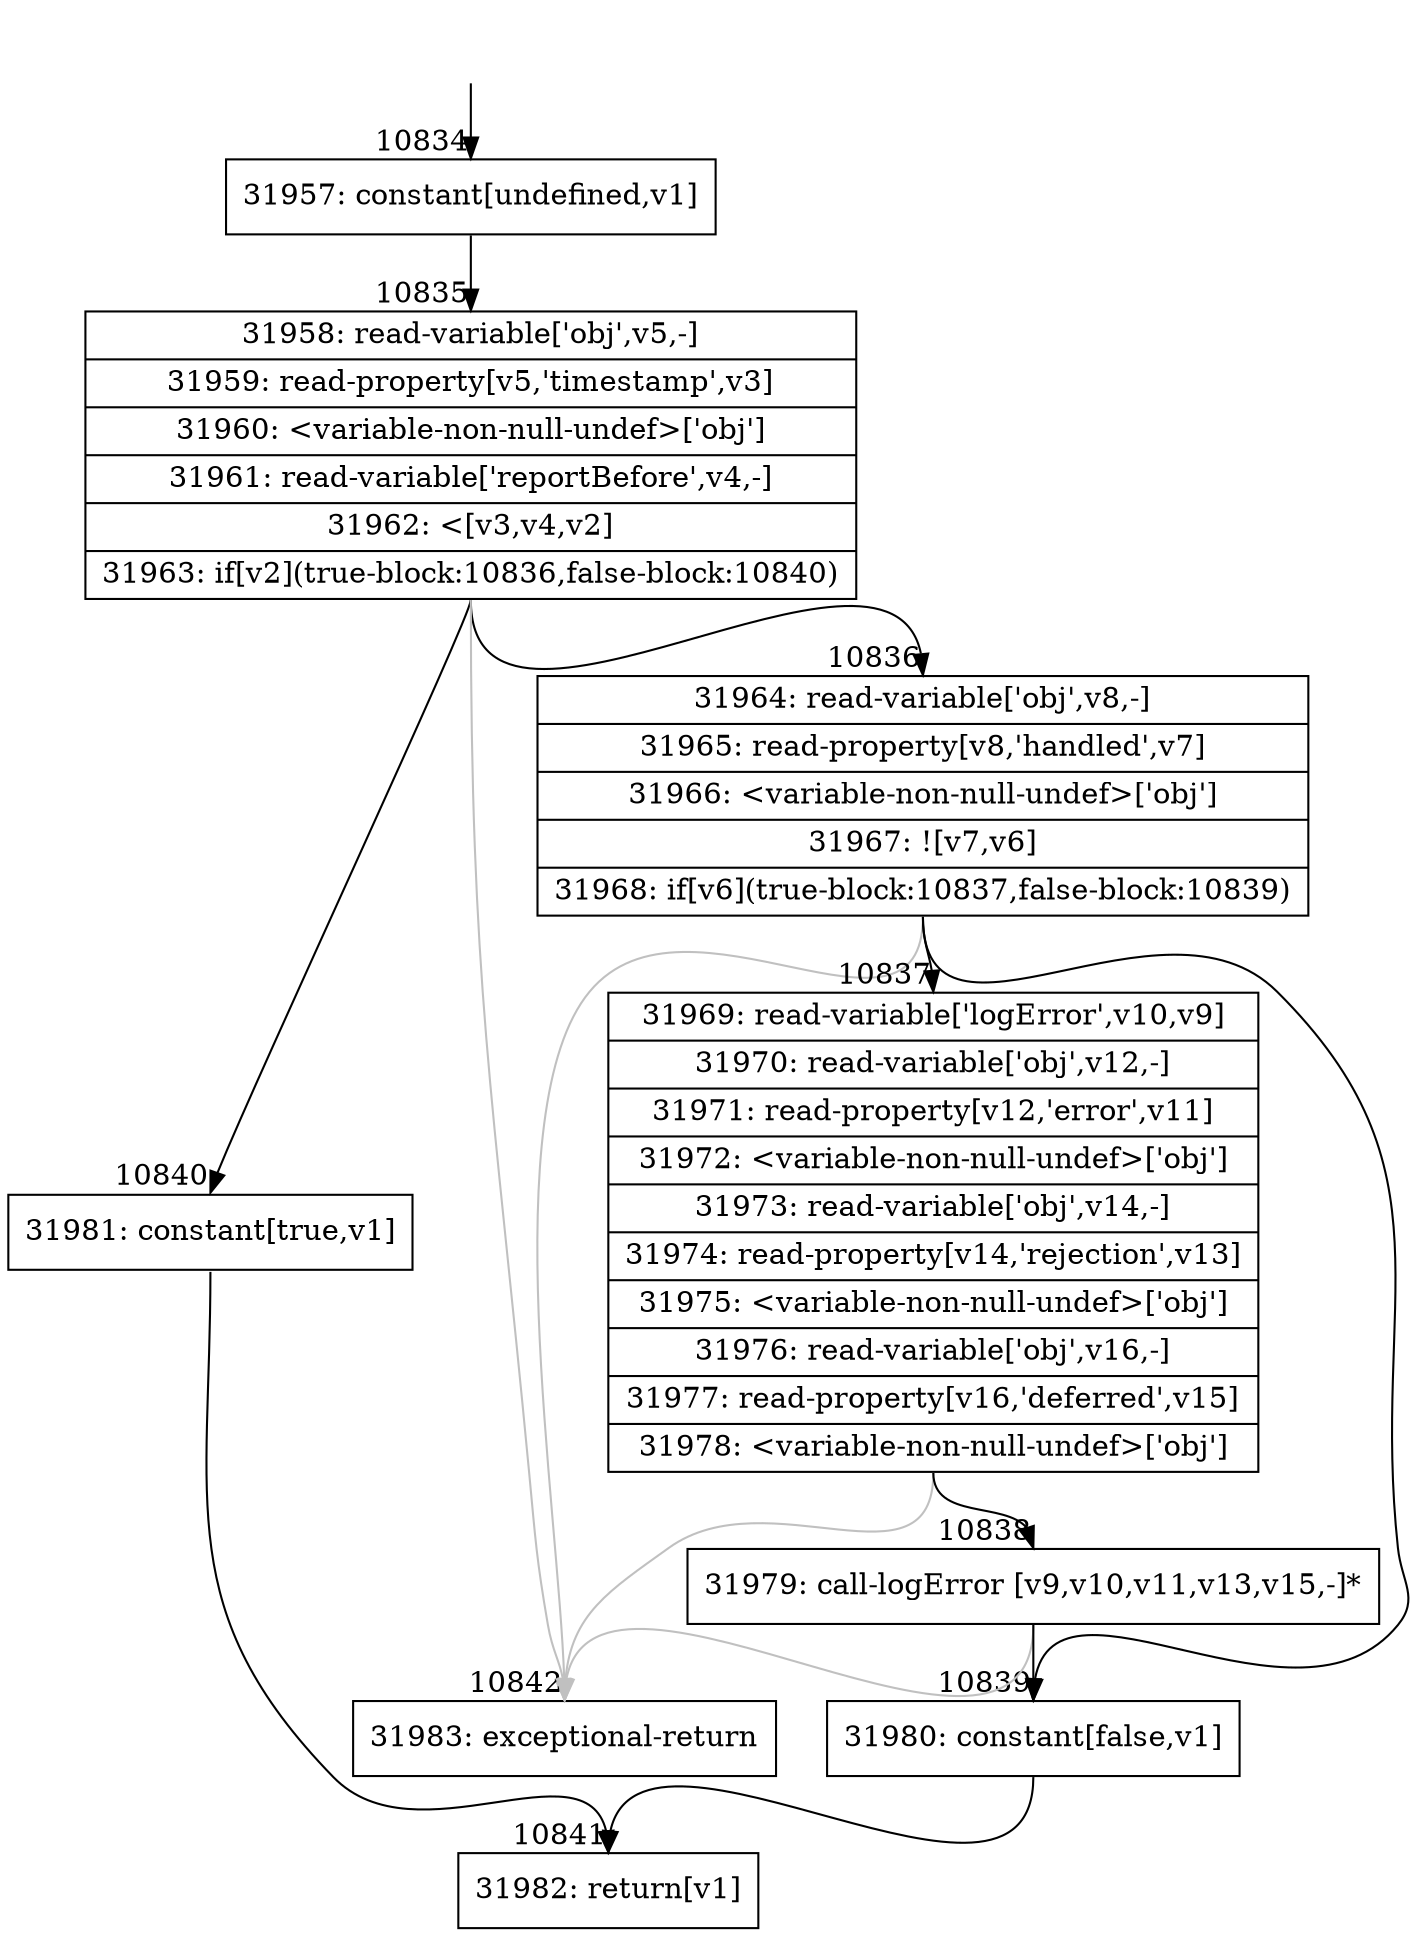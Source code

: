 digraph {
rankdir="TD"
BB_entry795[shape=none,label=""];
BB_entry795 -> BB10834 [tailport=s, headport=n, headlabel="    10834"]
BB10834 [shape=record label="{31957: constant[undefined,v1]}" ] 
BB10834 -> BB10835 [tailport=s, headport=n, headlabel="      10835"]
BB10835 [shape=record label="{31958: read-variable['obj',v5,-]|31959: read-property[v5,'timestamp',v3]|31960: \<variable-non-null-undef\>['obj']|31961: read-variable['reportBefore',v4,-]|31962: \<[v3,v4,v2]|31963: if[v2](true-block:10836,false-block:10840)}" ] 
BB10835 -> BB10836 [tailport=s, headport=n, headlabel="      10836"]
BB10835 -> BB10840 [tailport=s, headport=n, headlabel="      10840"]
BB10835 -> BB10842 [tailport=s, headport=n, color=gray, headlabel="      10842"]
BB10836 [shape=record label="{31964: read-variable['obj',v8,-]|31965: read-property[v8,'handled',v7]|31966: \<variable-non-null-undef\>['obj']|31967: ![v7,v6]|31968: if[v6](true-block:10837,false-block:10839)}" ] 
BB10836 -> BB10837 [tailport=s, headport=n, headlabel="      10837"]
BB10836 -> BB10839 [tailport=s, headport=n, headlabel="      10839"]
BB10836 -> BB10842 [tailport=s, headport=n, color=gray]
BB10837 [shape=record label="{31969: read-variable['logError',v10,v9]|31970: read-variable['obj',v12,-]|31971: read-property[v12,'error',v11]|31972: \<variable-non-null-undef\>['obj']|31973: read-variable['obj',v14,-]|31974: read-property[v14,'rejection',v13]|31975: \<variable-non-null-undef\>['obj']|31976: read-variable['obj',v16,-]|31977: read-property[v16,'deferred',v15]|31978: \<variable-non-null-undef\>['obj']}" ] 
BB10837 -> BB10838 [tailport=s, headport=n, headlabel="      10838"]
BB10837 -> BB10842 [tailport=s, headport=n, color=gray]
BB10838 [shape=record label="{31979: call-logError [v9,v10,v11,v13,v15,-]*}" ] 
BB10838 -> BB10839 [tailport=s, headport=n]
BB10838 -> BB10842 [tailport=s, headport=n, color=gray]
BB10839 [shape=record label="{31980: constant[false,v1]}" ] 
BB10839 -> BB10841 [tailport=s, headport=n, headlabel="      10841"]
BB10840 [shape=record label="{31981: constant[true,v1]}" ] 
BB10840 -> BB10841 [tailport=s, headport=n]
BB10841 [shape=record label="{31982: return[v1]}" ] 
BB10842 [shape=record label="{31983: exceptional-return}" ] 
//#$~ 15286
}
